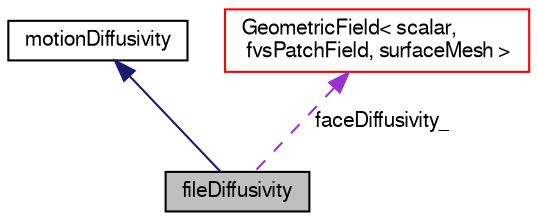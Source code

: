 digraph "fileDiffusivity"
{
  bgcolor="transparent";
  edge [fontname="FreeSans",fontsize="10",labelfontname="FreeSans",labelfontsize="10"];
  node [fontname="FreeSans",fontsize="10",shape=record];
  Node2 [label="fileDiffusivity",height=0.2,width=0.4,color="black", fillcolor="grey75", style="filled", fontcolor="black"];
  Node3 -> Node2 [dir="back",color="midnightblue",fontsize="10",style="solid",fontname="FreeSans"];
  Node3 [label="motionDiffusivity",height=0.2,width=0.4,color="black",URL="$a23382.html",tooltip="Abstract base class for cell-centre mesh motion diffusivity. "];
  Node4 -> Node2 [dir="back",color="darkorchid3",fontsize="10",style="dashed",label=" faceDiffusivity_" ,fontname="FreeSans"];
  Node4 [label="GeometricField\< scalar,\l fvsPatchField, surfaceMesh \>",height=0.2,width=0.4,color="red",URL="$a22434.html"];
}
